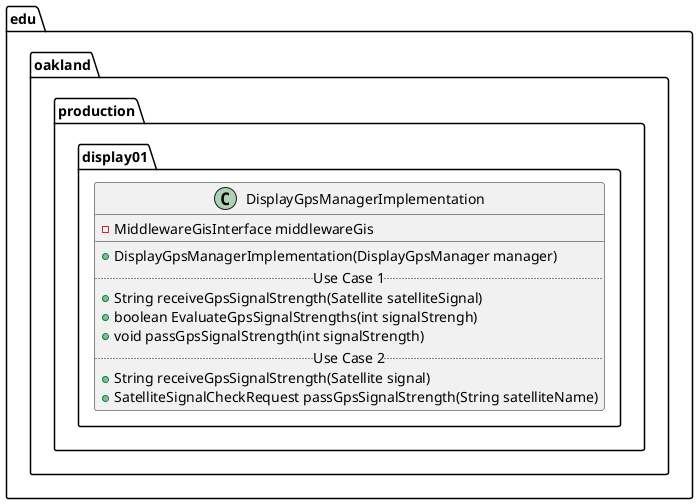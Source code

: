 @startuml DisplayGpsManagerImplementation

package edu.oakland.production.display01 {
  class DisplayGpsManagerImplementation {
    - MiddlewareGisInterface middlewareGis
   __
    + DisplayGpsManagerImplementation(DisplayGpsManager manager)
    .. Use Case 1 ..
    + String receiveGpsSignalStrength(Satellite satelliteSignal)
    + boolean EvaluateGpsSignalStrengths(int signalStrengh)
    + void passGpsSignalStrength(int signalStrength)
    .. Use Case 2 ..
    + String receiveGpsSignalStrength(Satellite signal)
    + SatelliteSignalCheckRequest passGpsSignalStrength(String satelliteName)
    }
}

@enduml